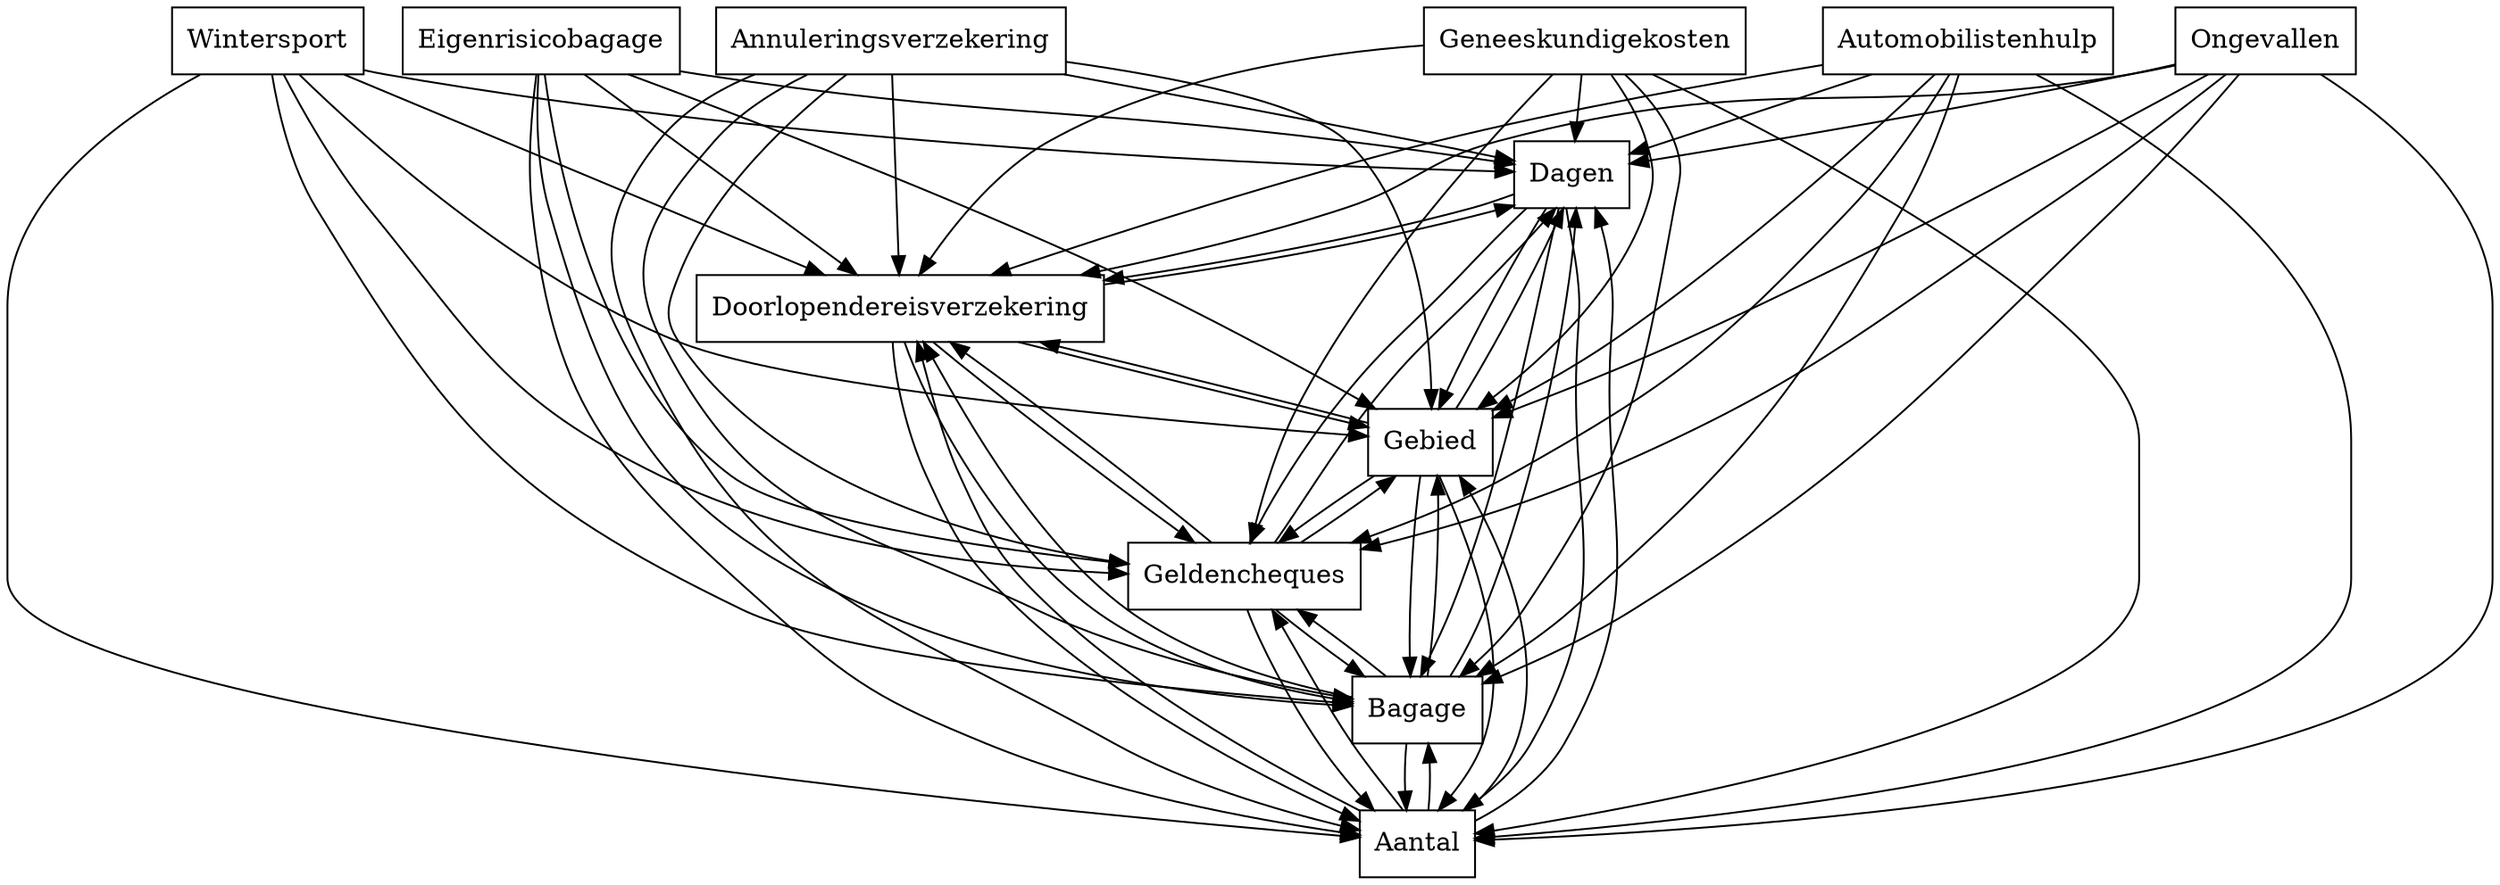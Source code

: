 digraph{
graph [rankdir=TB];
node [shape=box];
edge [arrowhead=normal];
0[label="Annuleringsverzekering",]
1[label="Eigenrisicobagage",]
2[label="Wintersport",]
3[label="Dagen",]
4[label="Automobilistenhulp",]
5[label="Doorlopendereisverzekering",]
6[label="Ongevallen",]
7[label="Aantal",]
8[label="Bagage",]
9[label="Geldencheques",]
10[label="Geneeskundigekosten",]
11[label="Gebied",]
0->3[label="",]
0->5[label="",]
0->7[label="",]
0->8[label="",]
0->9[label="",]
0->11[label="",]
1->3[label="",]
1->5[label="",]
1->7[label="",]
1->8[label="",]
1->9[label="",]
1->11[label="",]
2->3[label="",]
2->5[label="",]
2->7[label="",]
2->8[label="",]
2->9[label="",]
2->11[label="",]
3->5[label="",]
3->7[label="",]
3->8[label="",]
3->9[label="",]
3->11[label="",]
4->3[label="",]
4->5[label="",]
4->7[label="",]
4->8[label="",]
4->9[label="",]
4->11[label="",]
5->3[label="",]
5->7[label="",]
5->8[label="",]
5->9[label="",]
5->11[label="",]
6->3[label="",]
6->5[label="",]
6->7[label="",]
6->8[label="",]
6->9[label="",]
6->11[label="",]
7->3[label="",]
7->5[label="",]
7->8[label="",]
7->9[label="",]
7->11[label="",]
8->3[label="",]
8->5[label="",]
8->7[label="",]
8->9[label="",]
8->11[label="",]
9->3[label="",]
9->5[label="",]
9->7[label="",]
9->8[label="",]
9->11[label="",]
10->3[label="",]
10->5[label="",]
10->7[label="",]
10->8[label="",]
10->9[label="",]
10->11[label="",]
11->3[label="",]
11->5[label="",]
11->7[label="",]
11->8[label="",]
11->9[label="",]
}
